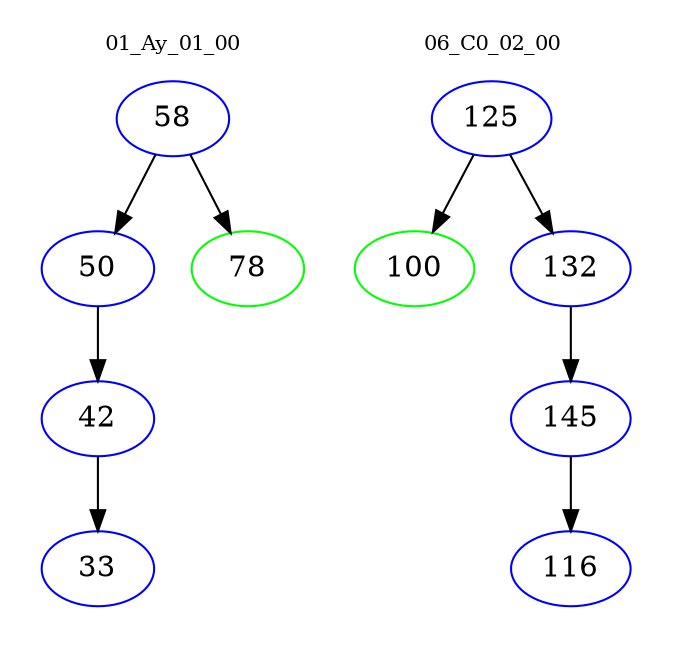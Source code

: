 digraph{
subgraph cluster_0 {
color = white
label = "01_Ay_01_00";
fontsize=10;
T0_58 [label="58", color="blue"]
T0_58 -> T0_50 [color="black"]
T0_50 [label="50", color="blue"]
T0_50 -> T0_42 [color="black"]
T0_42 [label="42", color="blue"]
T0_42 -> T0_33 [color="black"]
T0_33 [label="33", color="blue"]
T0_58 -> T0_78 [color="black"]
T0_78 [label="78", color="green"]
}
subgraph cluster_1 {
color = white
label = "06_C0_02_00";
fontsize=10;
T1_125 [label="125", color="blue"]
T1_125 -> T1_100 [color="black"]
T1_100 [label="100", color="green"]
T1_125 -> T1_132 [color="black"]
T1_132 [label="132", color="blue"]
T1_132 -> T1_145 [color="black"]
T1_145 [label="145", color="blue"]
T1_145 -> T1_116 [color="black"]
T1_116 [label="116", color="blue"]
}
}
